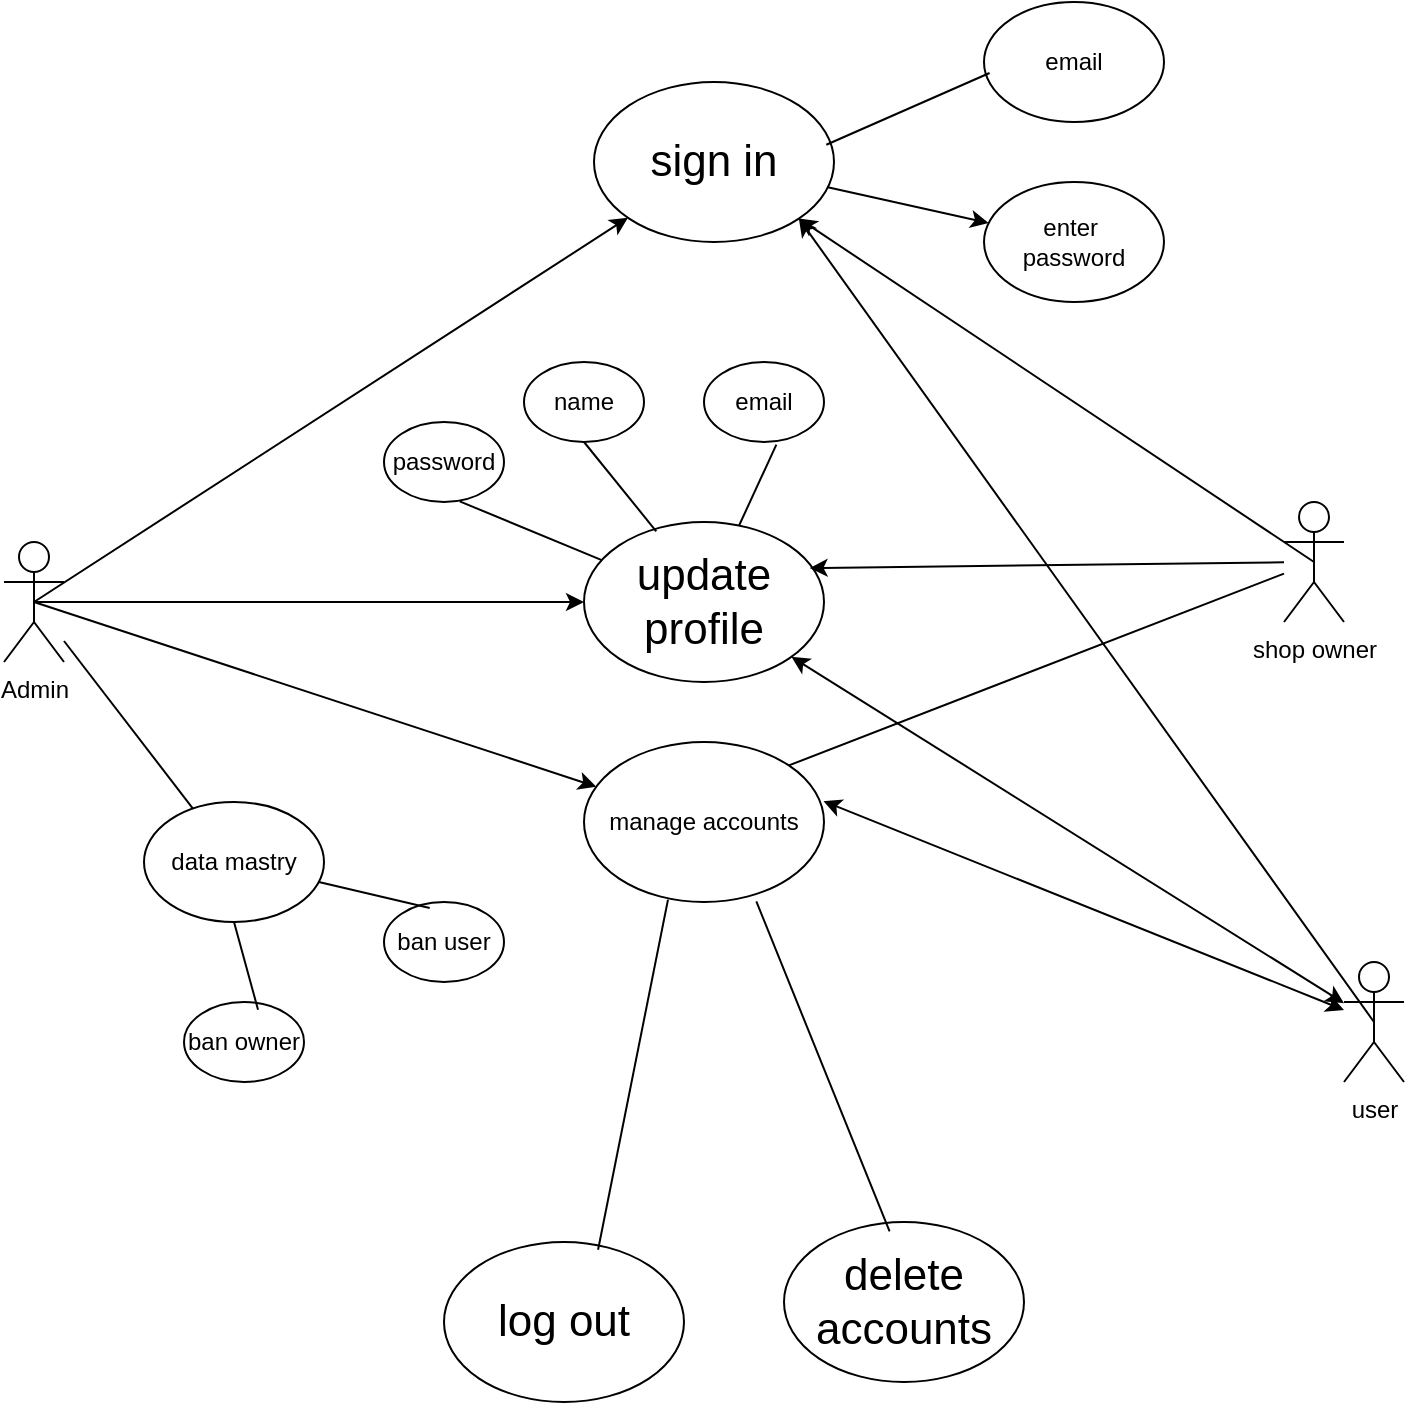 <mxfile>
    <diagram id="zmBJi8vmfSMLYTfo-aY0" name="Page-1">
        <mxGraphModel dx="913" dy="637" grid="1" gridSize="10" guides="1" tooltips="1" connect="1" arrows="1" fold="1" page="1" pageScale="1" pageWidth="850" pageHeight="1100" math="0" shadow="0">
            <root>
                <mxCell id="0"/>
                <mxCell id="1" parent="0"/>
                <mxCell id="19" style="edgeStyle=none;html=1;exitX=0.5;exitY=0.5;exitDx=0;exitDy=0;exitPerimeter=0;entryX=1;entryY=1;entryDx=0;entryDy=0;" edge="1" parent="1" source="2" target="4">
                    <mxGeometry relative="1" as="geometry"/>
                </mxCell>
                <mxCell id="2" value="user&lt;div&gt;&lt;br&gt;&lt;/div&gt;" style="shape=umlActor;verticalLabelPosition=bottom;verticalAlign=top;html=1;outlineConnect=0;" vertex="1" parent="1">
                    <mxGeometry x="740" y="500" width="30" height="60" as="geometry"/>
                </mxCell>
                <mxCell id="17" style="edgeStyle=none;html=1;exitX=0.5;exitY=0.5;exitDx=0;exitDy=0;exitPerimeter=0;" edge="1" parent="1" source="3" target="4">
                    <mxGeometry relative="1" as="geometry"/>
                </mxCell>
                <mxCell id="3" value="Admin" style="shape=umlActor;verticalLabelPosition=bottom;verticalAlign=top;html=1;outlineConnect=0;align=center;" vertex="1" parent="1">
                    <mxGeometry x="70" y="290" width="30" height="60" as="geometry"/>
                </mxCell>
                <mxCell id="4" value="&lt;font style=&quot;font-size: 22px;&quot;&gt;sign in&lt;/font&gt;" style="ellipse;whiteSpace=wrap;html=1;" vertex="1" parent="1">
                    <mxGeometry x="365" y="60" width="120" height="80" as="geometry"/>
                </mxCell>
                <mxCell id="15" style="edgeStyle=none;html=1;exitX=0.5;exitY=0.5;exitDx=0;exitDy=0;exitPerimeter=0;" edge="1" parent="1" source="10" target="4">
                    <mxGeometry relative="1" as="geometry"/>
                </mxCell>
                <mxCell id="10" value="shop owner" style="shape=umlActor;verticalLabelPosition=bottom;verticalAlign=top;html=1;outlineConnect=0;" vertex="1" parent="1">
                    <mxGeometry x="710" y="270" width="30" height="60" as="geometry"/>
                </mxCell>
                <mxCell id="12" value="&lt;font style=&quot;font-size: 22px;&quot;&gt;update profile&lt;/font&gt;" style="ellipse;whiteSpace=wrap;html=1;" vertex="1" parent="1">
                    <mxGeometry x="360" y="280" width="120" height="80" as="geometry"/>
                </mxCell>
                <mxCell id="13" value="manage accounts" style="ellipse;whiteSpace=wrap;html=1;" vertex="1" parent="1">
                    <mxGeometry x="360" y="390" width="120" height="80" as="geometry"/>
                </mxCell>
                <mxCell id="20" value="email" style="ellipse;whiteSpace=wrap;html=1;" vertex="1" parent="1">
                    <mxGeometry x="560" y="20" width="90" height="60" as="geometry"/>
                </mxCell>
                <mxCell id="21" value="enter&amp;nbsp;&lt;div&gt;password&lt;/div&gt;" style="ellipse;whiteSpace=wrap;html=1;" vertex="1" parent="1">
                    <mxGeometry x="560" y="110" width="90" height="60" as="geometry"/>
                </mxCell>
                <mxCell id="30" value="" style="endArrow=classic;html=1;" edge="1" parent="1" source="4" target="21">
                    <mxGeometry width="50" height="50" relative="1" as="geometry">
                        <mxPoint x="460" y="160" as="sourcePoint"/>
                        <mxPoint x="510" y="110" as="targetPoint"/>
                    </mxGeometry>
                </mxCell>
                <mxCell id="31" value="" style="endArrow=classic;startArrow=classic;html=1;" edge="1" parent="1" source="12" target="2">
                    <mxGeometry width="50" height="50" relative="1" as="geometry">
                        <mxPoint x="490" y="300" as="sourcePoint"/>
                        <mxPoint x="410" y="290" as="targetPoint"/>
                    </mxGeometry>
                </mxCell>
                <mxCell id="34" value="" style="endArrow=classic;html=1;entryX=0.94;entryY=0.288;entryDx=0;entryDy=0;entryPerimeter=0;" edge="1" parent="1" source="10" target="12">
                    <mxGeometry width="50" height="50" relative="1" as="geometry">
                        <mxPoint x="370" y="340" as="sourcePoint"/>
                        <mxPoint x="370" y="280" as="targetPoint"/>
                    </mxGeometry>
                </mxCell>
                <mxCell id="37" value="" style="endArrow=classic;html=1;exitX=0.5;exitY=0.5;exitDx=0;exitDy=0;exitPerimeter=0;" edge="1" parent="1" source="3" target="12">
                    <mxGeometry width="50" height="50" relative="1" as="geometry">
                        <mxPoint x="370" y="340" as="sourcePoint"/>
                        <mxPoint x="420" y="290" as="targetPoint"/>
                    </mxGeometry>
                </mxCell>
                <mxCell id="38" value="" style="endArrow=classic;html=1;exitX=0.5;exitY=0.5;exitDx=0;exitDy=0;exitPerimeter=0;" edge="1" parent="1" source="3" target="13">
                    <mxGeometry width="50" height="50" relative="1" as="geometry">
                        <mxPoint x="370" y="340" as="sourcePoint"/>
                        <mxPoint x="420" y="290" as="targetPoint"/>
                    </mxGeometry>
                </mxCell>
                <mxCell id="41" value="" style="endArrow=classic;startArrow=classic;html=1;exitX=0.998;exitY=0.37;exitDx=0;exitDy=0;exitPerimeter=0;" edge="1" parent="1" source="13" target="2">
                    <mxGeometry width="50" height="50" relative="1" as="geometry">
                        <mxPoint x="390" y="320" as="sourcePoint"/>
                        <mxPoint x="440" y="270" as="targetPoint"/>
                    </mxGeometry>
                </mxCell>
                <mxCell id="42" value="&lt;font style=&quot;font-size: 22px;&quot;&gt;delete accounts&lt;/font&gt;" style="ellipse;whiteSpace=wrap;html=1;" vertex="1" parent="1">
                    <mxGeometry x="460" y="630" width="120" height="80" as="geometry"/>
                </mxCell>
                <mxCell id="43" value="&lt;font style=&quot;font-size: 22px;&quot;&gt;log out&lt;/font&gt;" style="ellipse;whiteSpace=wrap;html=1;" vertex="1" parent="1">
                    <mxGeometry x="290" y="640" width="120" height="80" as="geometry"/>
                </mxCell>
                <mxCell id="44" value="email" style="ellipse;whiteSpace=wrap;html=1;" vertex="1" parent="1">
                    <mxGeometry x="420" y="200" width="60" height="40" as="geometry"/>
                </mxCell>
                <mxCell id="45" value="name" style="ellipse;whiteSpace=wrap;html=1;" vertex="1" parent="1">
                    <mxGeometry x="330" y="200" width="60" height="40" as="geometry"/>
                </mxCell>
                <mxCell id="47" value="" style="endArrow=none;html=1;entryX=0.031;entryY=0.592;entryDx=0;entryDy=0;entryPerimeter=0;exitX=0.968;exitY=0.392;exitDx=0;exitDy=0;exitPerimeter=0;" edge="1" parent="1" source="4" target="20">
                    <mxGeometry width="50" height="50" relative="1" as="geometry">
                        <mxPoint x="450" y="330" as="sourcePoint"/>
                        <mxPoint x="500" y="280" as="targetPoint"/>
                    </mxGeometry>
                </mxCell>
                <mxCell id="48" value="" style="endArrow=none;html=1;exitX=0.718;exitY=0.996;exitDx=0;exitDy=0;exitPerimeter=0;entryX=0.44;entryY=0.058;entryDx=0;entryDy=0;entryPerimeter=0;" edge="1" parent="1" source="13" target="42">
                    <mxGeometry width="50" height="50" relative="1" as="geometry">
                        <mxPoint x="460" y="370" as="sourcePoint"/>
                        <mxPoint x="510" y="320" as="targetPoint"/>
                    </mxGeometry>
                </mxCell>
                <mxCell id="49" value="" style="endArrow=none;html=1;entryX=0.35;entryY=0.985;entryDx=0;entryDy=0;entryPerimeter=0;exitX=0.642;exitY=0.048;exitDx=0;exitDy=0;exitPerimeter=0;" edge="1" parent="1" source="43" target="13">
                    <mxGeometry width="50" height="50" relative="1" as="geometry">
                        <mxPoint x="460" y="370" as="sourcePoint"/>
                        <mxPoint x="510" y="320" as="targetPoint"/>
                    </mxGeometry>
                </mxCell>
                <mxCell id="50" value="" style="endArrow=none;html=1;entryX=0.603;entryY=1.033;entryDx=0;entryDy=0;entryPerimeter=0;" edge="1" parent="1" source="12" target="44">
                    <mxGeometry width="50" height="50" relative="1" as="geometry">
                        <mxPoint x="460" y="370" as="sourcePoint"/>
                        <mxPoint x="510" y="320" as="targetPoint"/>
                    </mxGeometry>
                </mxCell>
                <mxCell id="51" value="" style="endArrow=none;html=1;entryX=0.5;entryY=1;entryDx=0;entryDy=0;exitX=0.301;exitY=0.058;exitDx=0;exitDy=0;exitPerimeter=0;" edge="1" parent="1" source="12" target="45">
                    <mxGeometry width="50" height="50" relative="1" as="geometry">
                        <mxPoint x="460" y="370" as="sourcePoint"/>
                        <mxPoint x="510" y="320" as="targetPoint"/>
                    </mxGeometry>
                </mxCell>
                <mxCell id="52" value="" style="endArrow=none;html=1;exitX=1;exitY=0;exitDx=0;exitDy=0;" edge="1" parent="1" source="13" target="10">
                    <mxGeometry width="50" height="50" relative="1" as="geometry">
                        <mxPoint x="460" y="370" as="sourcePoint"/>
                        <mxPoint x="510" y="320" as="targetPoint"/>
                    </mxGeometry>
                </mxCell>
                <mxCell id="53" value="data mastry" style="ellipse;whiteSpace=wrap;html=1;" vertex="1" parent="1">
                    <mxGeometry x="140" y="420" width="90" height="60" as="geometry"/>
                </mxCell>
                <mxCell id="54" value="" style="endArrow=none;html=1;" edge="1" parent="1" source="3" target="53">
                    <mxGeometry width="50" height="50" relative="1" as="geometry">
                        <mxPoint x="460" y="370" as="sourcePoint"/>
                        <mxPoint x="510" y="320" as="targetPoint"/>
                    </mxGeometry>
                </mxCell>
                <mxCell id="55" value="ban user" style="ellipse;whiteSpace=wrap;html=1;" vertex="1" parent="1">
                    <mxGeometry x="260" y="470" width="60" height="40" as="geometry"/>
                </mxCell>
                <mxCell id="56" value="ban owner" style="ellipse;whiteSpace=wrap;html=1;" vertex="1" parent="1">
                    <mxGeometry x="160" y="520" width="60" height="40" as="geometry"/>
                </mxCell>
                <mxCell id="57" value="" style="endArrow=none;html=1;entryX=0.381;entryY=0.075;entryDx=0;entryDy=0;entryPerimeter=0;" edge="1" parent="1" source="53" target="55">
                    <mxGeometry width="50" height="50" relative="1" as="geometry">
                        <mxPoint x="460" y="390" as="sourcePoint"/>
                        <mxPoint x="510" y="340" as="targetPoint"/>
                    </mxGeometry>
                </mxCell>
                <mxCell id="58" value="" style="endArrow=none;html=1;exitX=0.5;exitY=1;exitDx=0;exitDy=0;entryX=0.617;entryY=0.096;entryDx=0;entryDy=0;entryPerimeter=0;" edge="1" parent="1" source="53" target="56">
                    <mxGeometry width="50" height="50" relative="1" as="geometry">
                        <mxPoint x="460" y="390" as="sourcePoint"/>
                        <mxPoint x="510" y="340" as="targetPoint"/>
                    </mxGeometry>
                </mxCell>
                <mxCell id="59" value="password" style="ellipse;whiteSpace=wrap;html=1;" vertex="1" parent="1">
                    <mxGeometry x="260" y="230" width="60" height="40" as="geometry"/>
                </mxCell>
                <mxCell id="60" value="" style="endArrow=none;html=1;exitX=0.631;exitY=0.992;exitDx=0;exitDy=0;exitPerimeter=0;" edge="1" parent="1" source="59" target="12">
                    <mxGeometry width="50" height="50" relative="1" as="geometry">
                        <mxPoint x="460" y="390" as="sourcePoint"/>
                        <mxPoint x="510" y="340" as="targetPoint"/>
                    </mxGeometry>
                </mxCell>
            </root>
        </mxGraphModel>
    </diagram>
</mxfile>